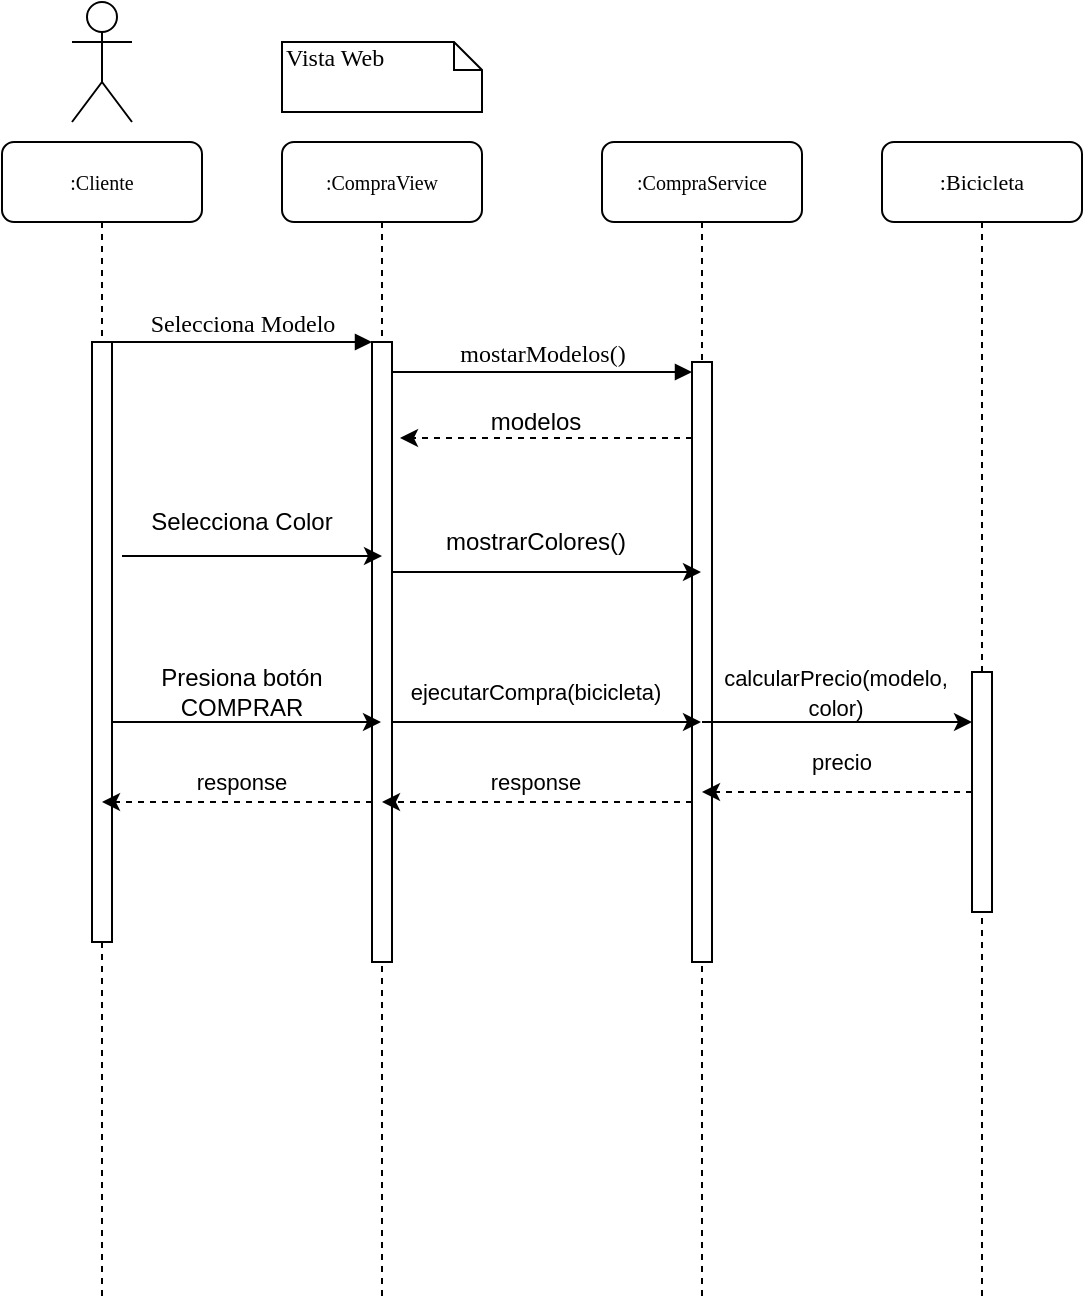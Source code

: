 <mxfile version="13.9.8" type="github">
  <diagram name="P1 - DS" id="13e1069c-82ec-6db2-03f1-153e76fe0fe0">
    <mxGraphModel dx="997" dy="548" grid="1" gridSize="10" guides="1" tooltips="1" connect="1" arrows="1" fold="1" page="1" pageScale="1" pageWidth="1100" pageHeight="850" background="#ffffff" math="0" shadow="0">
      <root>
        <mxCell id="0" />
        <mxCell id="1" parent="0" />
        <mxCell id="7baba1c4bc27f4b0-2" value="&lt;font style=&quot;font-size: 10px&quot;&gt;:CompraView&lt;/font&gt;" style="shape=umlLifeline;perimeter=lifelinePerimeter;whiteSpace=wrap;html=1;container=1;collapsible=0;recursiveResize=0;outlineConnect=0;rounded=1;shadow=0;comic=0;labelBackgroundColor=none;strokeWidth=1;fontFamily=Verdana;fontSize=12;align=center;" parent="1" vertex="1">
          <mxGeometry x="360" y="130" width="100" height="580" as="geometry" />
        </mxCell>
        <mxCell id="7baba1c4bc27f4b0-10" value="" style="html=1;points=[];perimeter=orthogonalPerimeter;rounded=0;shadow=0;comic=0;labelBackgroundColor=none;strokeWidth=1;fontFamily=Verdana;fontSize=12;align=center;" parent="7baba1c4bc27f4b0-2" vertex="1">
          <mxGeometry x="45" y="100" width="10" height="310" as="geometry" />
        </mxCell>
        <mxCell id="7baba1c4bc27f4b0-3" value="&lt;font style=&quot;font-size: 10px&quot;&gt;:CompraService&lt;/font&gt;" style="shape=umlLifeline;perimeter=lifelinePerimeter;whiteSpace=wrap;html=1;container=1;collapsible=0;recursiveResize=0;outlineConnect=0;rounded=1;shadow=0;comic=0;labelBackgroundColor=none;strokeWidth=1;fontFamily=Verdana;fontSize=12;align=center;" parent="1" vertex="1">
          <mxGeometry x="520" y="130" width="100" height="580" as="geometry" />
        </mxCell>
        <mxCell id="7baba1c4bc27f4b0-13" value="" style="html=1;points=[];perimeter=orthogonalPerimeter;rounded=0;shadow=0;comic=0;labelBackgroundColor=none;strokeWidth=1;fontFamily=Verdana;fontSize=12;align=center;" parent="7baba1c4bc27f4b0-3" vertex="1">
          <mxGeometry x="45" y="110" width="10" height="300" as="geometry" />
        </mxCell>
        <mxCell id="7baba1c4bc27f4b0-4" value="&lt;font style=&quot;font-size: 11px&quot;&gt;:Bicicleta&lt;/font&gt;" style="shape=umlLifeline;perimeter=lifelinePerimeter;whiteSpace=wrap;html=1;container=1;collapsible=0;recursiveResize=0;outlineConnect=0;rounded=1;shadow=0;comic=0;labelBackgroundColor=none;strokeWidth=1;fontFamily=Verdana;fontSize=12;align=center;" parent="1" vertex="1">
          <mxGeometry x="660" y="130" width="100" height="580" as="geometry" />
        </mxCell>
        <mxCell id="7baba1c4bc27f4b0-8" value="&lt;font style=&quot;font-size: 10px&quot;&gt;:Cliente&lt;/font&gt;" style="shape=umlLifeline;perimeter=lifelinePerimeter;whiteSpace=wrap;html=1;container=1;collapsible=0;recursiveResize=0;outlineConnect=0;rounded=1;shadow=0;comic=0;labelBackgroundColor=none;strokeWidth=1;fontFamily=Verdana;fontSize=12;align=center;" parent="1" vertex="1">
          <mxGeometry x="220" y="130" width="100" height="580" as="geometry" />
        </mxCell>
        <mxCell id="7baba1c4bc27f4b0-9" value="" style="html=1;points=[];perimeter=orthogonalPerimeter;rounded=0;shadow=0;comic=0;labelBackgroundColor=none;strokeWidth=1;fontFamily=Verdana;fontSize=12;align=center;" parent="7baba1c4bc27f4b0-8" vertex="1">
          <mxGeometry x="45" y="100" width="10" height="300" as="geometry" />
        </mxCell>
        <mxCell id="sneJl60X9Qi9DBQVs-1D-14" style="edgeStyle=orthogonalEdgeStyle;rounded=0;orthogonalLoop=1;jettySize=auto;html=1;endArrow=none;endFill=0;startArrow=classic;startFill=1;" edge="1" parent="1" source="7baba1c4bc27f4b0-16" target="7baba1c4bc27f4b0-3">
          <mxGeometry relative="1" as="geometry">
            <Array as="points">
              <mxPoint x="687" y="420" />
              <mxPoint x="687" y="420" />
            </Array>
          </mxGeometry>
        </mxCell>
        <mxCell id="sneJl60X9Qi9DBQVs-1D-17" style="edgeStyle=orthogonalEdgeStyle;rounded=0;orthogonalLoop=1;jettySize=auto;html=1;startArrow=none;startFill=0;endArrow=classic;endFill=1;dashed=1;" edge="1" parent="1" source="7baba1c4bc27f4b0-16" target="7baba1c4bc27f4b0-3">
          <mxGeometry relative="1" as="geometry">
            <Array as="points">
              <mxPoint x="597" y="455" />
              <mxPoint x="597" y="455" />
            </Array>
          </mxGeometry>
        </mxCell>
        <mxCell id="7baba1c4bc27f4b0-16" value="" style="html=1;points=[];perimeter=orthogonalPerimeter;rounded=0;shadow=0;comic=0;labelBackgroundColor=none;strokeWidth=1;fontFamily=Verdana;fontSize=12;align=center;" parent="1" vertex="1">
          <mxGeometry x="705" y="395" width="10" height="120" as="geometry" />
        </mxCell>
        <mxCell id="7baba1c4bc27f4b0-11" value="Selecciona Modelo" style="html=1;verticalAlign=bottom;endArrow=block;entryX=0;entryY=0;labelBackgroundColor=none;fontFamily=Verdana;fontSize=12;edgeStyle=elbowEdgeStyle;elbow=vertical;" parent="1" source="7baba1c4bc27f4b0-9" target="7baba1c4bc27f4b0-10" edge="1">
          <mxGeometry relative="1" as="geometry">
            <mxPoint x="340" y="240" as="sourcePoint" />
            <Array as="points">
              <mxPoint x="405" y="230" />
            </Array>
          </mxGeometry>
        </mxCell>
        <mxCell id="7baba1c4bc27f4b0-14" value="mostarModelos()" style="html=1;verticalAlign=bottom;endArrow=block;labelBackgroundColor=none;fontFamily=Verdana;fontSize=12;edgeStyle=elbowEdgeStyle;elbow=vertical;" parent="1" source="7baba1c4bc27f4b0-10" edge="1">
          <mxGeometry relative="1" as="geometry">
            <mxPoint x="490" y="250" as="sourcePoint" />
            <mxPoint x="565" y="245" as="targetPoint" />
          </mxGeometry>
        </mxCell>
        <mxCell id="7baba1c4bc27f4b0-41" value="Vista Web" style="shape=note;whiteSpace=wrap;html=1;size=14;verticalAlign=top;align=left;spacingTop=-6;rounded=0;shadow=0;comic=0;labelBackgroundColor=none;strokeWidth=1;fontFamily=Verdana;fontSize=12" parent="1" vertex="1">
          <mxGeometry x="360" y="80" width="100" height="35" as="geometry" />
        </mxCell>
        <mxCell id="sneJl60X9Qi9DBQVs-1D-1" value="" style="shape=umlActor;verticalLabelPosition=bottom;verticalAlign=top;html=1;outlineConnect=0;" vertex="1" parent="1">
          <mxGeometry x="255" y="60" width="30" height="60" as="geometry" />
        </mxCell>
        <mxCell id="sneJl60X9Qi9DBQVs-1D-2" style="edgeStyle=orthogonalEdgeStyle;rounded=0;orthogonalLoop=1;jettySize=auto;html=1;dashed=1;" edge="1" parent="1" source="7baba1c4bc27f4b0-13">
          <mxGeometry relative="1" as="geometry">
            <mxPoint x="419" y="278" as="targetPoint" />
            <Array as="points">
              <mxPoint x="419" y="278" />
            </Array>
          </mxGeometry>
        </mxCell>
        <mxCell id="sneJl60X9Qi9DBQVs-1D-4" value="modelos" style="text;html=1;strokeColor=none;fillColor=none;align=center;verticalAlign=middle;whiteSpace=wrap;rounded=0;" vertex="1" parent="1">
          <mxGeometry x="467" y="260" width="40" height="20" as="geometry" />
        </mxCell>
        <mxCell id="sneJl60X9Qi9DBQVs-1D-5" style="edgeStyle=orthogonalEdgeStyle;rounded=0;orthogonalLoop=1;jettySize=auto;html=1;" edge="1" parent="1">
          <mxGeometry relative="1" as="geometry">
            <mxPoint x="280" y="337" as="sourcePoint" />
            <mxPoint x="410" y="337" as="targetPoint" />
            <Array as="points">
              <mxPoint x="350" y="337" />
              <mxPoint x="350" y="337" />
            </Array>
          </mxGeometry>
        </mxCell>
        <mxCell id="sneJl60X9Qi9DBQVs-1D-6" value="Selecciona Color" style="text;html=1;strokeColor=none;fillColor=none;align=center;verticalAlign=middle;whiteSpace=wrap;rounded=0;" vertex="1" parent="1">
          <mxGeometry x="285" y="310" width="110" height="20" as="geometry" />
        </mxCell>
        <mxCell id="sneJl60X9Qi9DBQVs-1D-7" style="edgeStyle=orthogonalEdgeStyle;rounded=0;orthogonalLoop=1;jettySize=auto;html=1;" edge="1" parent="1" source="7baba1c4bc27f4b0-10" target="7baba1c4bc27f4b0-3">
          <mxGeometry relative="1" as="geometry">
            <Array as="points">
              <mxPoint x="517" y="345" />
              <mxPoint x="517" y="345" />
            </Array>
          </mxGeometry>
        </mxCell>
        <mxCell id="sneJl60X9Qi9DBQVs-1D-8" value="mostrarColores()" style="text;html=1;strokeColor=none;fillColor=none;align=center;verticalAlign=middle;whiteSpace=wrap;rounded=0;" vertex="1" parent="1">
          <mxGeometry x="467" y="320" width="40" height="20" as="geometry" />
        </mxCell>
        <mxCell id="sneJl60X9Qi9DBQVs-1D-9" style="edgeStyle=orthogonalEdgeStyle;rounded=0;orthogonalLoop=1;jettySize=auto;html=1;" edge="1" parent="1" source="7baba1c4bc27f4b0-9" target="7baba1c4bc27f4b0-2">
          <mxGeometry relative="1" as="geometry">
            <Array as="points">
              <mxPoint x="287" y="420" />
              <mxPoint x="287" y="420" />
            </Array>
          </mxGeometry>
        </mxCell>
        <mxCell id="sneJl60X9Qi9DBQVs-1D-10" value="Presiona botón&lt;br&gt;COMPRAR" style="text;html=1;strokeColor=none;fillColor=none;align=center;verticalAlign=middle;whiteSpace=wrap;rounded=0;" vertex="1" parent="1">
          <mxGeometry x="285" y="395" width="110" height="20" as="geometry" />
        </mxCell>
        <mxCell id="sneJl60X9Qi9DBQVs-1D-11" style="edgeStyle=orthogonalEdgeStyle;rounded=0;orthogonalLoop=1;jettySize=auto;html=1;" edge="1" parent="1" source="7baba1c4bc27f4b0-10" target="7baba1c4bc27f4b0-3">
          <mxGeometry relative="1" as="geometry">
            <Array as="points">
              <mxPoint x="437" y="420" />
              <mxPoint x="437" y="420" />
            </Array>
          </mxGeometry>
        </mxCell>
        <mxCell id="sneJl60X9Qi9DBQVs-1D-12" value="&lt;font style=&quot;font-size: 11px&quot;&gt;ejecutarCompra(bicicleta)&lt;/font&gt;" style="text;html=1;strokeColor=none;fillColor=none;align=center;verticalAlign=middle;whiteSpace=wrap;rounded=0;" vertex="1" parent="1">
          <mxGeometry x="467" y="395" width="40" height="20" as="geometry" />
        </mxCell>
        <mxCell id="sneJl60X9Qi9DBQVs-1D-15" value="&lt;font style=&quot;font-size: 11px&quot;&gt;calcularPrecio(modelo, color)&lt;/font&gt;" style="text;html=1;strokeColor=none;fillColor=none;align=center;verticalAlign=middle;whiteSpace=wrap;rounded=0;" vertex="1" parent="1">
          <mxGeometry x="617" y="395" width="40" height="20" as="geometry" />
        </mxCell>
        <mxCell id="sneJl60X9Qi9DBQVs-1D-18" value="&lt;span style=&quot;font-size: 11px&quot;&gt;precio&lt;/span&gt;" style="text;html=1;strokeColor=none;fillColor=none;align=center;verticalAlign=middle;whiteSpace=wrap;rounded=0;" vertex="1" parent="1">
          <mxGeometry x="620" y="430" width="40" height="20" as="geometry" />
        </mxCell>
        <mxCell id="sneJl60X9Qi9DBQVs-1D-19" style="edgeStyle=orthogonalEdgeStyle;rounded=0;orthogonalLoop=1;jettySize=auto;html=1;dashed=1;startArrow=none;startFill=0;endArrow=classic;endFill=1;" edge="1" parent="1" source="7baba1c4bc27f4b0-13" target="7baba1c4bc27f4b0-2">
          <mxGeometry relative="1" as="geometry">
            <Array as="points">
              <mxPoint x="540" y="460" />
              <mxPoint x="540" y="460" />
            </Array>
          </mxGeometry>
        </mxCell>
        <mxCell id="sneJl60X9Qi9DBQVs-1D-20" value="&lt;span style=&quot;font-size: 11px&quot;&gt;response&lt;/span&gt;" style="text;html=1;strokeColor=none;fillColor=none;align=center;verticalAlign=middle;whiteSpace=wrap;rounded=0;" vertex="1" parent="1">
          <mxGeometry x="467" y="440" width="40" height="20" as="geometry" />
        </mxCell>
        <mxCell id="sneJl60X9Qi9DBQVs-1D-21" style="edgeStyle=orthogonalEdgeStyle;rounded=0;orthogonalLoop=1;jettySize=auto;html=1;dashed=1;startArrow=none;startFill=0;endArrow=classic;endFill=1;" edge="1" parent="1" source="7baba1c4bc27f4b0-10" target="7baba1c4bc27f4b0-8">
          <mxGeometry relative="1" as="geometry">
            <Array as="points">
              <mxPoint x="380" y="460" />
              <mxPoint x="380" y="460" />
            </Array>
          </mxGeometry>
        </mxCell>
        <mxCell id="sneJl60X9Qi9DBQVs-1D-22" value="&lt;span style=&quot;font-size: 11px&quot;&gt;response&lt;/span&gt;" style="text;html=1;strokeColor=none;fillColor=none;align=center;verticalAlign=middle;whiteSpace=wrap;rounded=0;" vertex="1" parent="1">
          <mxGeometry x="320" y="440" width="40" height="20" as="geometry" />
        </mxCell>
      </root>
    </mxGraphModel>
  </diagram>
</mxfile>
